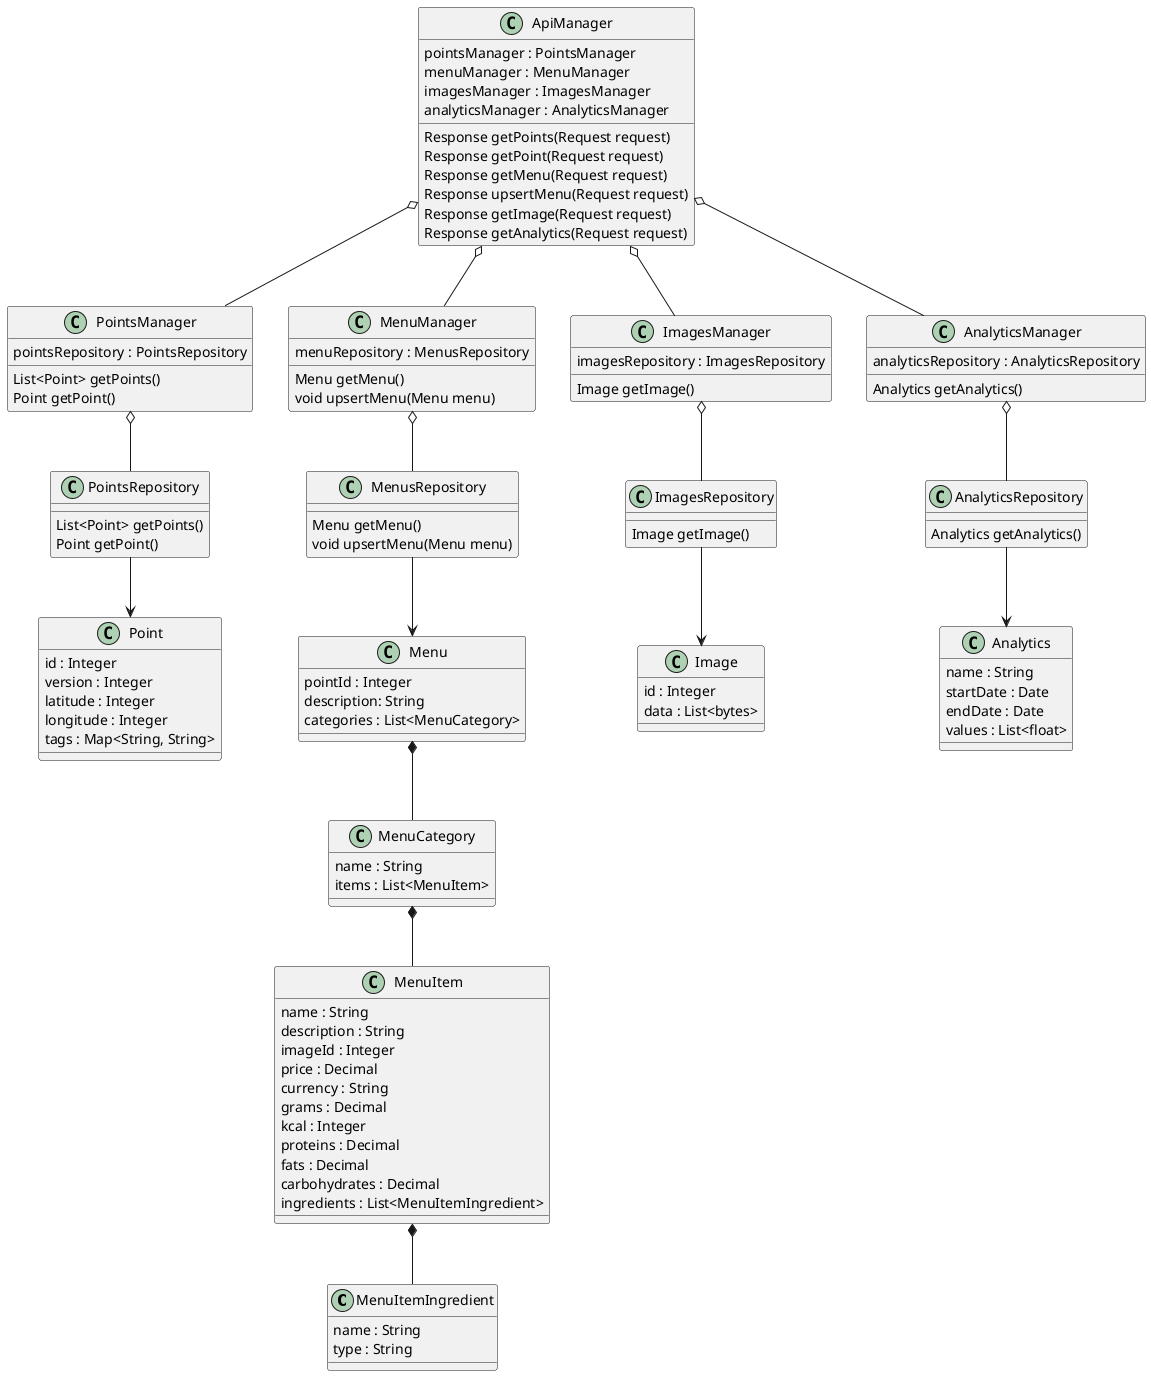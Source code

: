 @startuml
class MenuItemIngredient {
    name : String
    type : String
}

class MenuItem {
    name : String
    description : String
    imageId : Integer
    price : Decimal
    currency : String
    grams : Decimal
    kcal : Integer
    proteins : Decimal
    fats : Decimal
    carbohydrates : Decimal
    ingredients : List<MenuItemIngredient>
}

MenuItem *-- MenuItemIngredient

class MenuCategory {
    name : String
    items : List<MenuItem>
}

MenuCategory *-- MenuItem

class Menu {
    pointId : Integer
    description: String
    categories : List<MenuCategory>
}

Menu *-- MenuCategory

class Point {
    id : Integer
    version : Integer
    latitude : Integer
    longitude : Integer
    tags : Map<String, String>
}

class PointsRepository {
    List<Point> getPoints()
    Point getPoint()
}

PointsRepository --> Point

class MenusRepository {
    Menu getMenu()
    void upsertMenu(Menu menu)
}

MenusRepository --> Menu

class Image {
    id : Integer
    data : List<bytes>
}

class ImagesRepository {
    Image getImage()
}

ImagesRepository --> Image

class Analytics {
    name : String
    startDate : Date
    endDate : Date
    values : List<float>
}

class AnalyticsRepository {
    Analytics getAnalytics()
}

AnalyticsRepository --> Analytics

class PointsManager {
    pointsRepository : PointsRepository
    List<Point> getPoints()
    Point getPoint()
}

PointsManager o-- PointsRepository

class MenuManager {
    menuRepository : MenusRepository
    Menu getMenu()
    void upsertMenu(Menu menu)
}

MenuManager o-- MenusRepository

class ImagesManager {
    imagesRepository : ImagesRepository
    Image getImage()
}

ImagesManager o-- ImagesRepository

class AnalyticsManager {
    analyticsRepository : AnalyticsRepository
    Analytics getAnalytics()
}

AnalyticsManager o-- AnalyticsRepository

class ApiManager {
    pointsManager : PointsManager
    menuManager : MenuManager
    imagesManager : ImagesManager
    analyticsManager : AnalyticsManager

    Response getPoints(Request request)
    Response getPoint(Request request)
    Response getMenu(Request request)
    Response upsertMenu(Request request)
    Response getImage(Request request)
    Response getAnalytics(Request request)
}

ApiManager o-- PointsManager
ApiManager o-- MenuManager
ApiManager o-- ImagesManager
ApiManager o-- AnalyticsManager
@enduml
